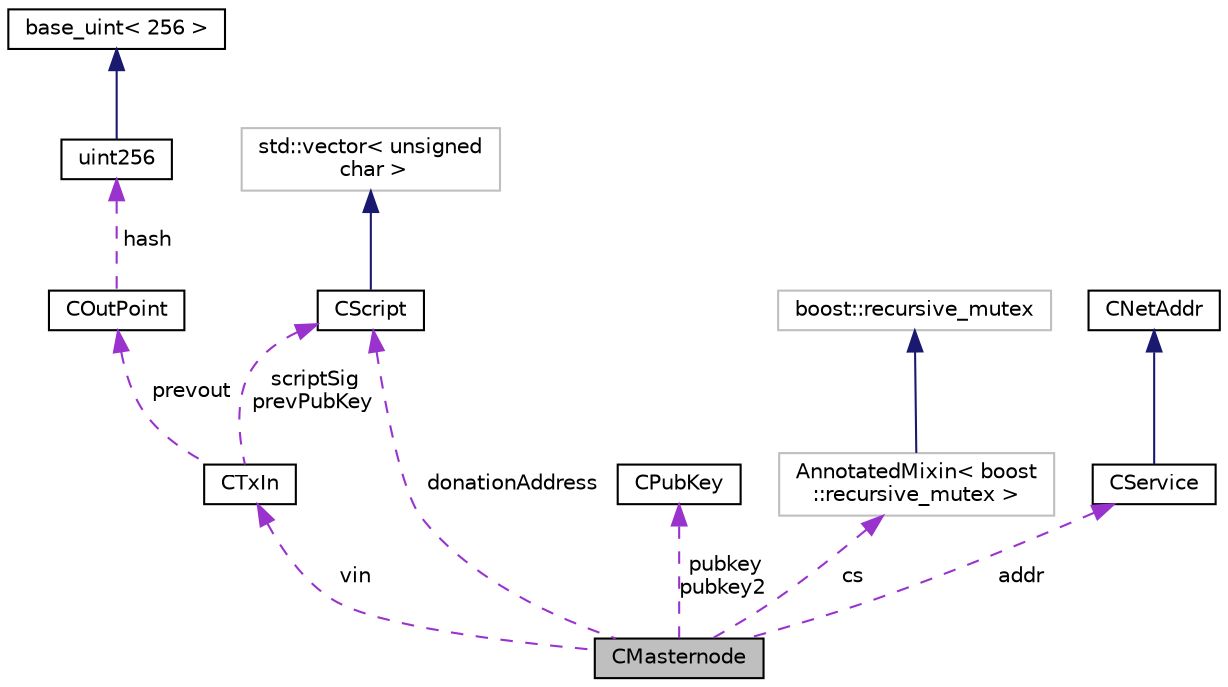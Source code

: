 digraph "CMasternode"
{
  edge [fontname="Helvetica",fontsize="10",labelfontname="Helvetica",labelfontsize="10"];
  node [fontname="Helvetica",fontsize="10",shape=record];
  Node1 [label="CMasternode",height=0.2,width=0.4,color="black", fillcolor="grey75", style="filled", fontcolor="black"];
  Node2 -> Node1 [dir="back",color="darkorchid3",fontsize="10",style="dashed",label=" donationAddress" ,fontname="Helvetica"];
  Node2 [label="CScript",height=0.2,width=0.4,color="black", fillcolor="white", style="filled",URL="$d9/d4b/class_c_script.html",tooltip="Serialized script, used inside transaction inputs and outputs. "];
  Node3 -> Node2 [dir="back",color="midnightblue",fontsize="10",style="solid",fontname="Helvetica"];
  Node3 [label="std::vector\< unsigned\l char \>",height=0.2,width=0.4,color="grey75", fillcolor="white", style="filled"];
  Node4 -> Node1 [dir="back",color="darkorchid3",fontsize="10",style="dashed",label=" vin" ,fontname="Helvetica"];
  Node4 [label="CTxIn",height=0.2,width=0.4,color="black", fillcolor="white", style="filled",URL="$de/da8/class_c_tx_in.html",tooltip="An input of a transaction. "];
  Node2 -> Node4 [dir="back",color="darkorchid3",fontsize="10",style="dashed",label=" scriptSig\nprevPubKey" ,fontname="Helvetica"];
  Node5 -> Node4 [dir="back",color="darkorchid3",fontsize="10",style="dashed",label=" prevout" ,fontname="Helvetica"];
  Node5 [label="COutPoint",height=0.2,width=0.4,color="black", fillcolor="white", style="filled",URL="$d5/d05/class_c_out_point.html",tooltip="An outpoint - a combination of a transaction hash and an index n into its vout. "];
  Node6 -> Node5 [dir="back",color="darkorchid3",fontsize="10",style="dashed",label=" hash" ,fontname="Helvetica"];
  Node6 [label="uint256",height=0.2,width=0.4,color="black", fillcolor="white", style="filled",URL="$d2/d86/classuint256.html",tooltip="256-bit unsigned big integer. "];
  Node7 -> Node6 [dir="back",color="midnightblue",fontsize="10",style="solid",fontname="Helvetica"];
  Node7 [label="base_uint\< 256 \>",height=0.2,width=0.4,color="black", fillcolor="white", style="filled",URL="$da/df7/classbase__uint.html"];
  Node8 -> Node1 [dir="back",color="darkorchid3",fontsize="10",style="dashed",label=" pubkey\npubkey2" ,fontname="Helvetica"];
  Node8 [label="CPubKey",height=0.2,width=0.4,color="black", fillcolor="white", style="filled",URL="$da/d4e/class_c_pub_key.html",tooltip="An encapsulated public key. "];
  Node9 -> Node1 [dir="back",color="darkorchid3",fontsize="10",style="dashed",label=" cs" ,fontname="Helvetica"];
  Node9 [label="AnnotatedMixin\< boost\l::recursive_mutex \>",height=0.2,width=0.4,color="grey75", fillcolor="white", style="filled"];
  Node10 -> Node9 [dir="back",color="midnightblue",fontsize="10",style="solid",fontname="Helvetica"];
  Node10 [label="boost::recursive_mutex",height=0.2,width=0.4,color="grey75", fillcolor="white", style="filled"];
  Node11 -> Node1 [dir="back",color="darkorchid3",fontsize="10",style="dashed",label=" addr" ,fontname="Helvetica"];
  Node11 [label="CService",height=0.2,width=0.4,color="black", fillcolor="white", style="filled",URL="$d3/dcc/class_c_service.html",tooltip="A combination of a network address (CNetAddr) and a (TCP) port. "];
  Node12 -> Node11 [dir="back",color="midnightblue",fontsize="10",style="solid",fontname="Helvetica"];
  Node12 [label="CNetAddr",height=0.2,width=0.4,color="black", fillcolor="white", style="filled",URL="$d3/dc3/class_c_net_addr.html",tooltip="IP address (IPv6, or IPv4 using mapped IPv6 range (::FFFF:0:0/96)) "];
}
